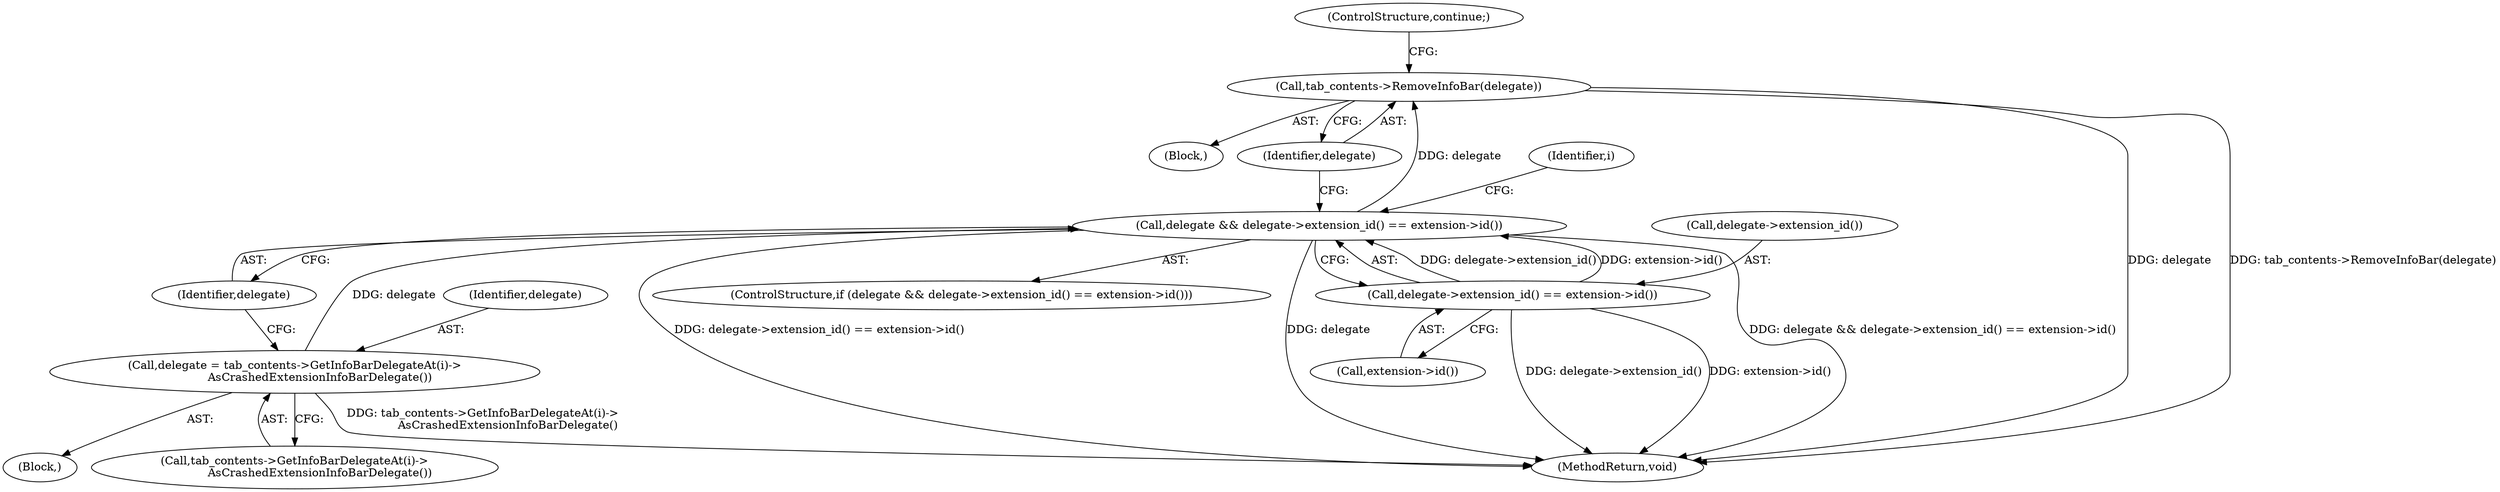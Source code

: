 digraph "0_Chrome_08f0d612f2a4039aaf6733d4e8d0a67614941378_1@API" {
"1000295" [label="(Call,tab_contents->RemoveInfoBar(delegate))"];
"1000289" [label="(Call,delegate && delegate->extension_id() == extension->id())"];
"1000285" [label="(Call,delegate = tab_contents->GetInfoBarDelegateAt(i)->\n              AsCrashedExtensionInfoBarDelegate())"];
"1000291" [label="(Call,delegate->extension_id() == extension->id())"];
"1000294" [label="(Block,)"];
"1000289" [label="(Call,delegate && delegate->extension_id() == extension->id())"];
"1000291" [label="(Call,delegate->extension_id() == extension->id())"];
"1000285" [label="(Call,delegate = tab_contents->GetInfoBarDelegateAt(i)->\n              AsCrashedExtensionInfoBarDelegate())"];
"1000292" [label="(Call,delegate->extension_id())"];
"1000297" [label="(ControlStructure,continue;)"];
"1000287" [label="(Call,tab_contents->GetInfoBarDelegateAt(i)->\n              AsCrashedExtensionInfoBarDelegate())"];
"1000410" [label="(MethodReturn,void)"];
"1000288" [label="(ControlStructure,if (delegate && delegate->extension_id() == extension->id()))"];
"1000284" [label="(Block,)"];
"1000299" [label="(Identifier,i)"];
"1000290" [label="(Identifier,delegate)"];
"1000293" [label="(Call,extension->id())"];
"1000295" [label="(Call,tab_contents->RemoveInfoBar(delegate))"];
"1000286" [label="(Identifier,delegate)"];
"1000296" [label="(Identifier,delegate)"];
"1000295" -> "1000294"  [label="AST: "];
"1000295" -> "1000296"  [label="CFG: "];
"1000296" -> "1000295"  [label="AST: "];
"1000297" -> "1000295"  [label="CFG: "];
"1000295" -> "1000410"  [label="DDG: delegate"];
"1000295" -> "1000410"  [label="DDG: tab_contents->RemoveInfoBar(delegate)"];
"1000289" -> "1000295"  [label="DDG: delegate"];
"1000289" -> "1000288"  [label="AST: "];
"1000289" -> "1000290"  [label="CFG: "];
"1000289" -> "1000291"  [label="CFG: "];
"1000290" -> "1000289"  [label="AST: "];
"1000291" -> "1000289"  [label="AST: "];
"1000296" -> "1000289"  [label="CFG: "];
"1000299" -> "1000289"  [label="CFG: "];
"1000289" -> "1000410"  [label="DDG: delegate->extension_id() == extension->id()"];
"1000289" -> "1000410"  [label="DDG: delegate"];
"1000289" -> "1000410"  [label="DDG: delegate && delegate->extension_id() == extension->id()"];
"1000285" -> "1000289"  [label="DDG: delegate"];
"1000291" -> "1000289"  [label="DDG: delegate->extension_id()"];
"1000291" -> "1000289"  [label="DDG: extension->id()"];
"1000285" -> "1000284"  [label="AST: "];
"1000285" -> "1000287"  [label="CFG: "];
"1000286" -> "1000285"  [label="AST: "];
"1000287" -> "1000285"  [label="AST: "];
"1000290" -> "1000285"  [label="CFG: "];
"1000285" -> "1000410"  [label="DDG: tab_contents->GetInfoBarDelegateAt(i)->\n              AsCrashedExtensionInfoBarDelegate()"];
"1000291" -> "1000293"  [label="CFG: "];
"1000292" -> "1000291"  [label="AST: "];
"1000293" -> "1000291"  [label="AST: "];
"1000291" -> "1000410"  [label="DDG: delegate->extension_id()"];
"1000291" -> "1000410"  [label="DDG: extension->id()"];
}
